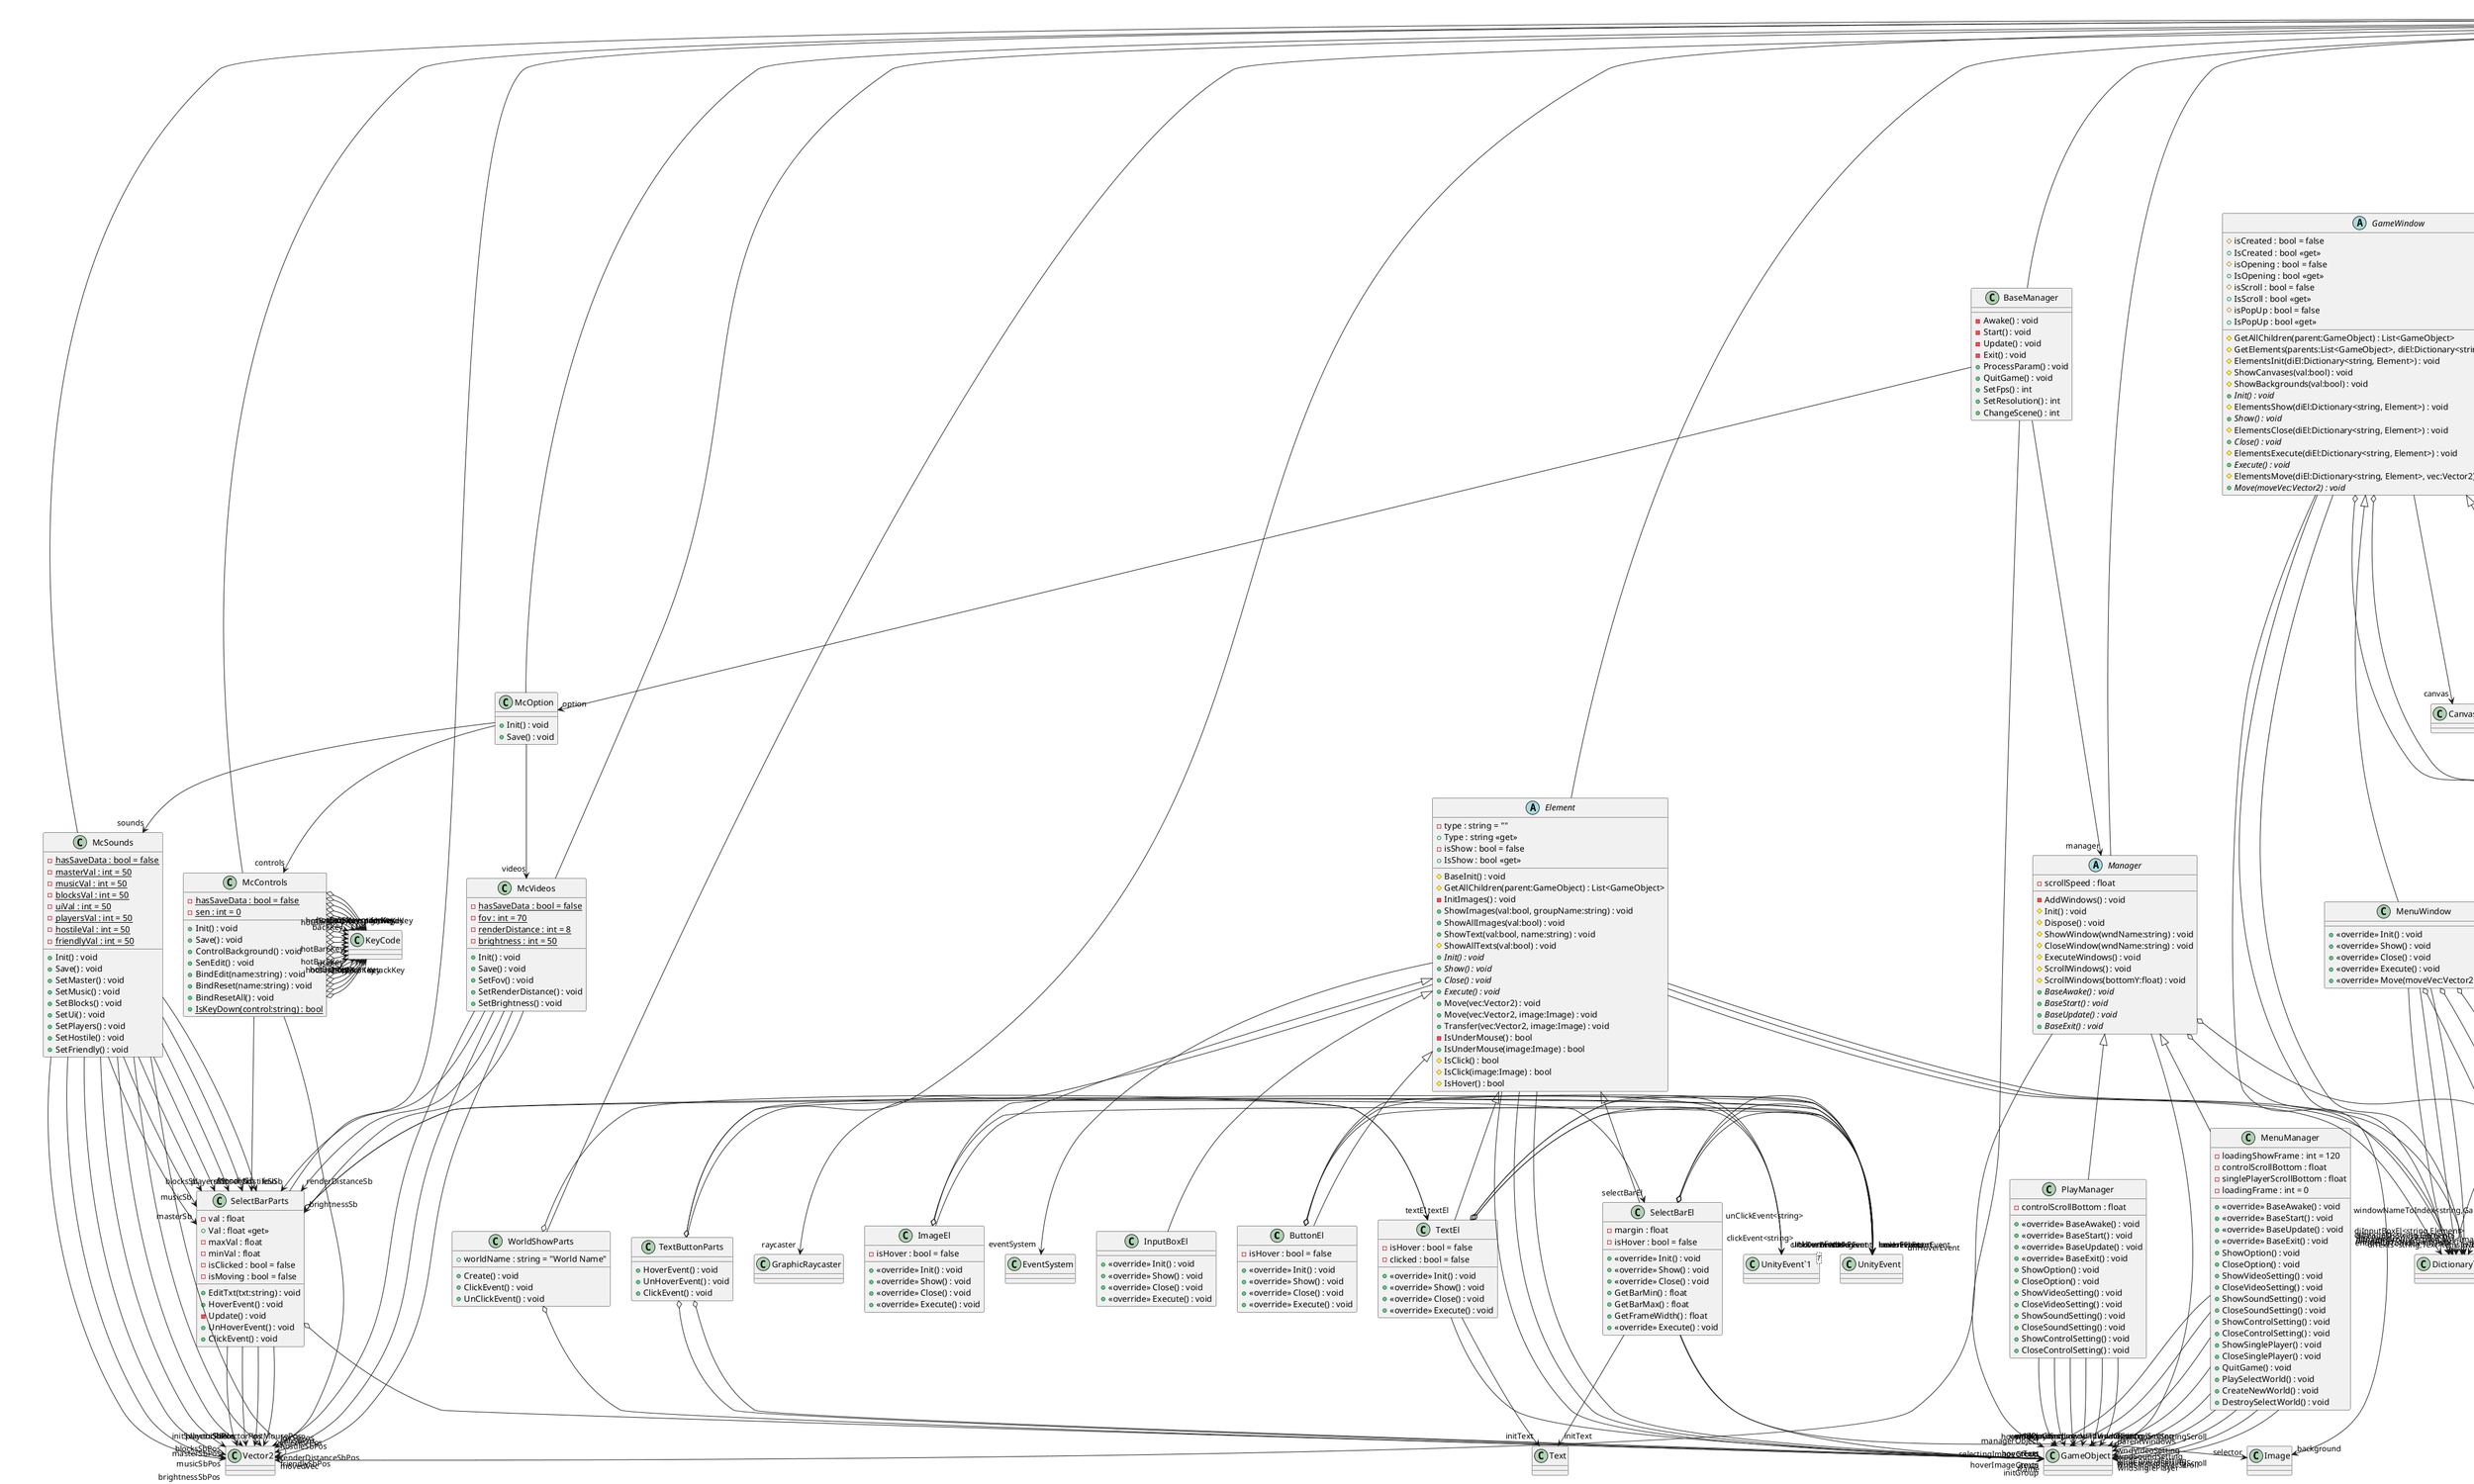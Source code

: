 @startuml Class
class ButtonEl {
    - isHover : bool = false
    + <<override>> Init() : void
    + <<override>> Show() : void
    + <<override>> Close() : void
    + <<override>> Execute() : void
}
class "UnityEvent`1"<T> {
}
Element <|-- ButtonEl
ButtonEl o-> "clickEvent<string>" "UnityEvent`1"
ButtonEl o-> "hoverEvent" UnityEvent
ButtonEl o-> "unHoverEvent" UnityEvent
abstract class Element {
    - type : string = ""
    + Type : string <<get>>
    - isShow : bool = false
    + IsShow : bool <<get>>
    # BaseInit() : void
    # GetAllChildren(parent:GameObject) : List<GameObject>
    - InitImages() : void
    + ShowImages(val:bool, groupName:string) : void
    + ShowAllImages(val:bool) : void
    + ShowText(val:bool, name:string) : void
    # ShowAllTexts(val:bool) : void
    {abstract} + Init() : void
    {abstract} + Show() : void
    {abstract} + Close() : void
    {abstract} + Execute() : void
    + Move(vec:Vector2) : void
    + Move(vec:Vector2, image:Image) : void
    + Transfer(vec:Vector2, image:Image) : void
    - IsUnderMouse() : bool
    + IsUnderMouse(image:Image) : bool
    # IsClick() : bool
    # IsClick(image:Image) : bool
    # IsHover() : bool
}
class "Dictionary`2"<T1,T2> {
}
MonoBehaviour <|-- Element
Element --> "eventSystem" EventSystem
Element --> "raycaster" GraphicRaycaster
Element --> "frame" GameObject
Element --> "initGroup" GameObject
Element --> "imageGroups" GameObject
Element --> "diImageGroups<string,List<Image>>" "Dictionary`2"
Element --> "diTexts<string,Text>" "Dictionary`2"
Element --> "diGroupShow<string,bool>" "Dictionary`2"
class ImageEl {
    - isHover : bool = false
    + <<override>> Init() : void
    + <<override>> Show() : void
    + <<override>> Close() : void
    + <<override>> Execute() : void
}
Element <|-- ImageEl
ImageEl o-> "hoverEvent" UnityEvent
ImageEl o-> "unHoverEvent" UnityEvent
class InputBoxEl {
    + <<override>> Init() : void
    + <<override>> Show() : void
    + <<override>> Close() : void
    + <<override>> Execute() : void
}
Element <|-- InputBoxEl
class SelectBarEl {
    - margin : float
    - isHover : bool = false
    + <<override>> Init() : void
    + <<override>> Show() : void
    + <<override>> Close() : void
    + GetBarMin() : float
    + GetBarMax() : float
    + GetFrameWidth() : float
    + <<override>> Execute() : void
}
Element <|-- SelectBarEl
SelectBarEl --> "initText" Text
SelectBarEl --> "texts" GameObject
SelectBarEl --> "selector" Image
SelectBarEl o-> "hoverEvent" UnityEvent
SelectBarEl o-> "unHoverEvent" UnityEvent
SelectBarEl o-> "clickEvent" UnityEvent
class TextEl {
    - isHover : bool = false
    - clicked : bool = false
    + <<override>> Init() : void
    + <<override>> Show() : void
    + <<override>> Close() : void
    + <<override>> Execute() : void
}
class "UnityEvent`1"<T> {
}
Element <|-- TextEl
TextEl --> "initText" Text
TextEl --> "texts" GameObject
TextEl o-> "hoverEvent" UnityEvent
TextEl o-> "unHoverEvent" UnityEvent
TextEl o-> "clickEvent<string>" "UnityEvent`1"
TextEl o-> "unClickEvent<string>" "UnityEvent`1"
class McControls {
    - {static} hasSaveData : bool = false
    - {static} sen : int = 0
    + Init() : void
    + Save() : void
    + ControlBackground() : void
    + SenEdit() : void
    + BindEdit(name:string) : void
    + BindReset(name:string) : void
    + BindResetAll() : void
    {static} + IsKeyDown(control:string) : bool
}
MonoBehaviour <|-- McControls
McControls --> "senSb" SelectBarParts
McControls --> "senSbPos" Vector2
McControls o-> "attackKey" KeyCode
McControls o-> "dropKey" KeyCode
McControls o-> "useKey" KeyCode
McControls o-> "hotBar1Key" KeyCode
McControls o-> "hotBar2Key" KeyCode
McControls o-> "hotBar3Key" KeyCode
McControls o-> "hotBar4Key" KeyCode
McControls o-> "hotBar5Key" KeyCode
McControls o-> "hotBar6Key" KeyCode
McControls o-> "hotBar7Key" KeyCode
McControls o-> "hotBar8Key" KeyCode
McControls o-> "hotBar9Key" KeyCode
McControls o-> "inventoryKey" KeyCode
McControls o-> "perspectiveKey" KeyCode
McControls o-> "jumpKey" KeyCode
McControls o-> "sprintKey" KeyCode
McControls o-> "leftKey" KeyCode
McControls o-> "rightKey" KeyCode
McControls o-> "backKey" KeyCode
McControls o-> "forwardKey" KeyCode
class McOption {
    + Init() : void
    + Save() : void
}
MonoBehaviour <|-- McOption
McOption --> "videos" McVideos
McOption --> "controls" McControls
McOption --> "sounds" McSounds
class McSounds {
    - {static} hasSaveData : bool = false
    - {static} masterVal : int = 50
    - {static} musicVal : int = 50
    - {static} blocksVal : int = 50
    - {static} uiVal : int = 50
    - {static} playersVal : int = 50
    - {static} hostileVal : int = 50
    - {static} friendlyVal : int = 50
    + Init() : void
    + Save() : void
    + SetMaster() : void
    + SetMusic() : void
    + SetBlocks() : void
    + SetUi() : void
    + SetPlayers() : void
    + SetHostile() : void
    + SetFriendly() : void
}
MonoBehaviour <|-- McSounds
McSounds --> "masterSb" SelectBarParts
McSounds --> "musicSb" SelectBarParts
McSounds --> "blocksSb" SelectBarParts
McSounds --> "uiSb" SelectBarParts
McSounds --> "playersSb" SelectBarParts
McSounds --> "hostileSb" SelectBarParts
McSounds --> "friendlySb" SelectBarParts
McSounds --> "masterSbPos" Vector2
McSounds --> "musicSbPos" Vector2
McSounds --> "blocksSbPos" Vector2
McSounds --> "uiSbPos" Vector2
McSounds --> "playersSbPos" Vector2
McSounds --> "hostileSbPos" Vector2
McSounds --> "friendlySbPos" Vector2
class McVideos {
    - {static} hasSaveData : bool = false
    - {static} fov : int = 70
    - {static} renderDistance : int = 8
    - {static} brightness : int = 50
    + Init() : void
    + Save() : void
    + SetFov() : void
    + SetRenderDistance() : void
    + SetBrightness() : void
}
MonoBehaviour <|-- McVideos
McVideos --> "fovSb" SelectBarParts
McVideos --> "renderDistanceSb" SelectBarParts
McVideos --> "brightnessSb" SelectBarParts
McVideos --> "fovSbPos" Vector2
McVideos --> "renderDistanceSbPos" Vector2
McVideos --> "brightnessSbPos" Vector2
class SelectBarParts {
    - val : float
    + Val : float <<get>>
    - maxVal : float
    - minVal : float
    - isClicked : bool = false
    - isMoving : bool = false
    + EditTxt(txt:string) : void
    + HoverEvent() : void
    - Update() : void
    + UnHoverEvent() : void
    + ClickEvent() : void
}
MonoBehaviour <|-- SelectBarParts
SelectBarParts --> "initSelectorPos" Vector2
SelectBarParts --> "initMousePos" Vector2
SelectBarParts --> "selectorPos" Vector2
SelectBarParts --> "SelectorPos" Vector2
SelectBarParts o-> "mouseEvent" UnityEvent
SelectBarParts o-> "selectBarEl" SelectBarEl
SelectBarParts o-> "hoverText" GameObject
class TextButtonParts {
    + HoverEvent() : void
    + UnHoverEvent() : void
    + ClickEvent() : void
}
MonoBehaviour <|-- TextButtonParts
TextButtonParts o-> "clickEvent" UnityEvent
TextButtonParts o-> "textEl" TextEl
TextButtonParts o-> "hoverImageGroup" GameObject
TextButtonParts o-> "hoverText" GameObject
class WorldShowParts {
    + worldName : string = "World Name"
    + Create() : void
    + ClickEvent() : void
    + UnClickEvent() : void
}
MonoBehaviour <|-- WorldShowParts
WorldShowParts o-> "textEl" TextEl
WorldShowParts o-> "selectingImageGroup" GameObject
class BaseManager {
    - Awake() : void
    - Start() : void
    - Update() : void
    - Exit() : void
    + ProcessParam() : void
    + QuitGame() : void
    + SetFps() : int
    + SetResolution() : int
    + ChangeScene() : int
}
MonoBehaviour <|-- BaseManager
BaseManager --> "managerObject" GameObject
BaseManager --> "manager" Manager
BaseManager --> "option" McOption
class Constants {
    + <<const>> SPECIFIED_FPS : int = 60
    + <<const>> SCREEN_WIDTH : int = 1920
    + <<const>> SCREEN_HEIGHT : int = 1080
    + <<const>> MSG_NULL : int = 0
    + <<const>> MSG_SUCCESS : int = 1
    + <<const>> MSG_FAILED : int = 2
    + <<const>> MSG_ERROR : int = 3
    + <<const>> MSG_WARNING : int = 4
    + <<const>> MSG_CHANGE_SCENE : int = 5
    + <<const>> MSG_QUIT_GAME : int = 6
    + <<const>> SCENE_MENU : string = "Menu"
    + <<const>> SCENE_PLAY : string = "Play"
    + <<const>> TYPE_IMAGE : string = "Image"
    + <<const>> TYPE_INPUT_BOX : string = "InputBox"
    + <<const>> TYPE_BUTTON : string = "Button"
    + <<const>> TYPE_TEXT : string = "Text"
    + <<const>> TYPE_SELECT_BAR : string = "SelectBar"
    + <<const>> CONTROL_ATTACK : string = "Attack"
    + <<const>> CONTROL_DROP_ITEM : string = "DropItem"
    + <<const>> CONTROL_USE : string = "Use"
    + <<const>> CONTROL_HS1 : string = "HS1"
    + <<const>> CONTROL_HS2 : string = "HS2"
    + <<const>> CONTROL_HS3 : string = "HS3"
    + <<const>> CONTROL_HS4 : string = "HS4"
    + <<const>> CONTROL_HS5 : string = "HS5"
    + <<const>> CONTROL_HS6 : string = "HS6"
    + <<const>> CONTROL_HS7 : string = "HS7"
    + <<const>> CONTROL_HS8 : string = "HS8"
    + <<const>> CONTROL_HS9 : string = "HS9"
    + <<const>> CONTROL_INVENTORY : string = "Inventory"
    + <<const>> CONTROL_PERSPECTIVE : string = "Perspective"
    + <<const>> CONTROL_JUMP : string = "Jump"
    + <<const>> CONTROL_SPRINT : string = "Sprint"
    + <<const>> CONTROL_LEFT : string = "Left"
    + <<const>> CONTROL_RIGHT : string = "Right"
    + <<const>> CONTROL_BACK : string = "Back"
    + <<const>> CONTROL_FORWARD : string = "Forward"
    + <<const>> GAME_MODE_CREATIVE : string = "Creative"
    + <<const>> GAME_MODE_SURVIVAL : string = "Survival"
    + <<const>> WND_MENU : string = "WindowMenu"
    + <<const>> VAXEL_STATE_NULL : string = "Null"
    + <<const>> VAXEL_STATE_ITEM : string = "Item"
    + <<const>> VAXEL_STATE_BLOCK : string = "Block"
    + <<const>> VAXEL_STATE_ENTITY : string = "Entity"
    + <<const>> BLOCK_STATE_NULL : int
    + <<const>> WORLD_SIZE : int = 513
    + <<const>> WORLD_HEIGHT : int = 320
}
MonoBehaviour <|-- Constants
abstract class Manager {
    - scrollSpeed : float
    - AddWindows() : void
    # Init() : void
    # Dispose() : void
    # ShowWindow(wndName:string) : void
    # CloseWindow(wndName:string) : void
    # ExecuteWindows() : void
    # ScrollWindows() : void
    # ScrollWindows(bottomY:float) : void
    {abstract} + BaseAwake() : void
    {abstract} + BaseStart() : void
    {abstract} + BaseUpdate() : void
    {abstract} + BaseExit() : void
}
class "List`1"<T> {
}
class "Dictionary`2"<T1,T2> {
}
MonoBehaviour <|-- Manager
Manager o-> "windows<GameWindow>" "List`1"
Manager --> "parentWindows" GameObject
Manager o-> "windowNameToIndex<string,GameWindow>" "Dictionary`2"
Manager --> "movedVec" Vector2
class MenuManager {
    - loadingShowFrame : int = 120
    - controlScrollBottom : float
    - singlePlayerScrollBottom : float
    - loadingFrame : int = 0
    + <<override>> BaseAwake() : void
    + <<override>> BaseStart() : void
    + <<override>> BaseUpdate() : void
    + <<override>> BaseExit() : void
    + ShowOption() : void
    + CloseOption() : void
    + ShowVideoSetting() : void
    + CloseVideoSetting() : void
    + ShowSoundSetting() : void
    + CloseSoundSetting() : void
    + ShowControlSetting() : void
    + CloseControlSetting() : void
    + ShowSinglePlayer() : void
    + CloseSinglePlayer() : void
    + QuitGame() : void
    + PlaySelectWorld() : void
    + CreateNewWorld() : void
    + DestroySelectWorld() : void
}
Manager <|-- MenuManager
MenuManager --> "wndLoad" GameObject
MenuManager --> "wndTitle" GameObject
MenuManager --> "wndOption" GameObject
MenuManager --> "wndVideoSetting" GameObject
MenuManager --> "wndSoundSetting" GameObject
MenuManager --> "wndControlSetting" GameObject
MenuManager --> "wndControlSettingScroll" GameObject
MenuManager --> "wndSinglePlayer" GameObject
MenuManager --> "wndSinglePlayerScroll" GameObject
class Param {
    + {static} msg : int
    + {static} floPar : float = 0
    + {static} strPar : string = ""
    + {static} popUpWindowDone : bool = false
    + {static} createWorld : bool = true
    + {static} loadWorld : bool = false
    + {static} worldInfoId : int
    + {static} Init() : void
    + {static} InitWorldParam() : void
}
MonoBehaviour <|-- Param
class PlayManager {
    - controlScrollBottom : float
    + <<override>> BaseAwake() : void
    + <<override>> BaseStart() : void
    + <<override>> BaseUpdate() : void
    + <<override>> BaseExit() : void
    + ShowOption() : void
    + CloseOption() : void
    + ShowVideoSetting() : void
    + CloseVideoSetting() : void
    + ShowSoundSetting() : void
    + CloseSoundSetting() : void
    + ShowControlSetting() : void
    + CloseControlSetting() : void
}
Manager <|-- PlayManager
PlayManager --> "wndPlay" GameObject
PlayManager --> "wndOption" GameObject
PlayManager --> "wndVideoSetting" GameObject
PlayManager --> "wndSoundSetting" GameObject
PlayManager --> "wndControlSetting" GameObject
PlayManager --> "wndControlSettingScroll" GameObject
abstract class GameWindow {
    # isCreated : bool = false
    + IsCreated : bool <<get>>
    # isOpening : bool = false
    + IsOpening : bool <<get>>
    # isScroll : bool = false
    + IsScroll : bool <<get>>
    # isPopUp : bool = false
    + IsPopUp : bool <<get>>
    # GetAllChildren(parent:GameObject) : List<GameObject>
    # GetElements(parents:List<GameObject>, diEl:Dictionary<string, Element>) : void
    # ElementsInit(diEl:Dictionary<string, Element>) : void
    # ShowCanvases(val:bool) : void
    # ShowBackgrounds(val:bool) : void
    {abstract} + Init() : void
    # ElementsShow(diEl:Dictionary<string, Element>) : void
    {abstract} + Show() : void
    # ElementsClose(diEl:Dictionary<string, Element>) : void
    {abstract} + Close() : void
    # ElementsExecute(diEl:Dictionary<string, Element>) : void
    {abstract} + Execute() : void
    # ElementsMove(diEl:Dictionary<string, Element>, vec:Vector2) : void
    {abstract} + Move(moveVec:Vector2) : void
}
class "List`1"<T> {
}
class "Dictionary`2"<T1,T2> {
}
MonoBehaviour <|-- GameWindow
GameWindow --> "canvas" Canvas
GameWindow --> "background" Image
GameWindow o-> "images<GameObject>" "List`1"
GameWindow o-> "texts<GameObject>" "List`1"
GameWindow --> "diImageEl<string,Element>" "Dictionary`2"
GameWindow --> "diTextEl<string,Element>" "Dictionary`2"
class MenuWindow {
    + <<override>> Init() : void
    + <<override>> Show() : void
    + <<override>> Close() : void
    + <<override>> Execute() : void
    + <<override>> Move(moveVec:Vector2) : void
}
class "List`1"<T> {
}
class "Dictionary`2"<T1,T2> {
}
GameWindow <|-- MenuWindow
MenuWindow o-> "inputBoxes<GameObject>" "List`1"
MenuWindow o-> "buttons<GameObject>" "List`1"
MenuWindow o-> "selectBars<GameObject>" "List`1"
MenuWindow --> "diInputBoxEl<string,Element>" "Dictionary`2"
MenuWindow --> "diButtonEl<string,Element>" "Dictionary`2"
MenuWindow --> "diSelectBarEl<string,Element>" "Dictionary`2"
class PlayWindow {
    + <<override>> Init() : void
    + <<override>> Show() : void
    + <<override>> Close() : void
    + <<override>> Execute() : void
    + <<override>> Move(moveVec:Vector2) : void
}
GameWindow <|-- PlayWindow
PlayWindow --> "world" World
class Player {
    + Init() : void
}
MonoBehaviour <|-- Player
class PlayerData {
    + Init() : void
}
MonoBehaviour <|-- PlayerData
class Block {
    + vaxelId : int
    + Init(worldData:WorldData) : void
}
MonoBehaviour <|-- Block
Block --> "worldData" WorldData
class Entity {
    + isMob : bool = false
    + Init(worldData:WorldData) : void
}
class "LinkedList`1"<T> {
}
MonoBehaviour <|-- Entity
Entity --> "worldData" WorldData
Entity --> "vaxelIds<int>" "LinkedList`1"
class Item {
    + isMob : bool = false
    + Init(worldData:WorldData) : void
}
class "LinkedList`1"<T> {
}
MonoBehaviour <|-- Item
Item --> "worldData" WorldData
Item --> "vaxelIds<int>" "LinkedList`1"
class Vaxel {
    + Init() : void
}
MonoBehaviour <|-- Vaxel
class VaxelData {
    + Init() : void
}
MonoBehaviour <|-- VaxelData
class World {
    - WorldInit() : void
    + Create() : void
    + LoadFromJson() : void
    + SaveToJson() : void
    + DestoroyJson() : void
    + {static} LoadInfoFromJson() : void
    + Execute() : void
}
class "List`1"<T> {
}
class "Dictionary`2"<T1,T2> {
}
MonoBehaviour <|-- World
World --> "WorldInfos<WorldInfo>" "List`1"
World --> "currentWorldInfo" WorldInfo
World --> "entitiesIdToIndex<int,int>" "Dictionary`2"
World --> "itemsIdToIndex<int,int>" "Dictionary`2"
World --> "data" WorldData
class WorldData {
    + Init(blocksID:int[,,], entitiesID:int[,,], itemsID:int[,,]) : void
    + Create(blocks:List<Block>) : void
    + SpawnMob(entities:List<Entity>) : void
    + Load(info:WorldInfo) : void
}
class "LinkedList`1"<T> {
}
MonoBehaviour <|-- WorldData
WorldData --> "vaxels<Vaxel>" "LinkedList`1"
class WorldInfo {
    + worldName : string
    + createdDate : string
    + gameMode : string
    + worldJson : string
    + worldJsonPath : string
}
class ArmorData {
    - Start() : void
    - Update() : void
}
MonoBehaviour <|-- ArmorData
class BuildBlockData {
    - Start() : void
    - Update() : void
}
MonoBehaviour <|-- BuildBlockData
class EnchantBookData {
    - Start() : void
    - Update() : void
}
MonoBehaviour <|-- EnchantBookData
class EntityData {
    - Start() : void
    - Update() : void
}
MonoBehaviour <|-- EntityData
class FallData {
    - Start() : void
    - Update() : void
}
MonoBehaviour <|-- FallData
class FenceData {
    - Start() : void
    - Update() : void
}
MonoBehaviour <|-- FenceData
class FluidData {
    - Start() : void
    - Update() : void
}
MonoBehaviour <|-- FluidData
class FoodData {
    - Start() : void
    - Update() : void
}
MonoBehaviour <|-- FoodData
class FurunitureData {
    - Start() : void
    - Update() : void
}
MonoBehaviour <|-- FurunitureData
class GlassData {
    - Start() : void
    - Update() : void
}
MonoBehaviour <|-- GlassData
class GrassData {
    - Start() : void
    - Update() : void
}
MonoBehaviour <|-- GrassData
class LeafData {
    - Start() : void
    - Update() : void
}
MonoBehaviour <|-- LeafData
class OreData {
    - Start() : void
    - Update() : void
}
MonoBehaviour <|-- OreData
class SeedData {
    - Start() : void
    - Update() : void
}
MonoBehaviour <|-- SeedData
class ToolData {
    - Start() : void
    - Update() : void
}
MonoBehaviour <|-- ToolData
@enduml
